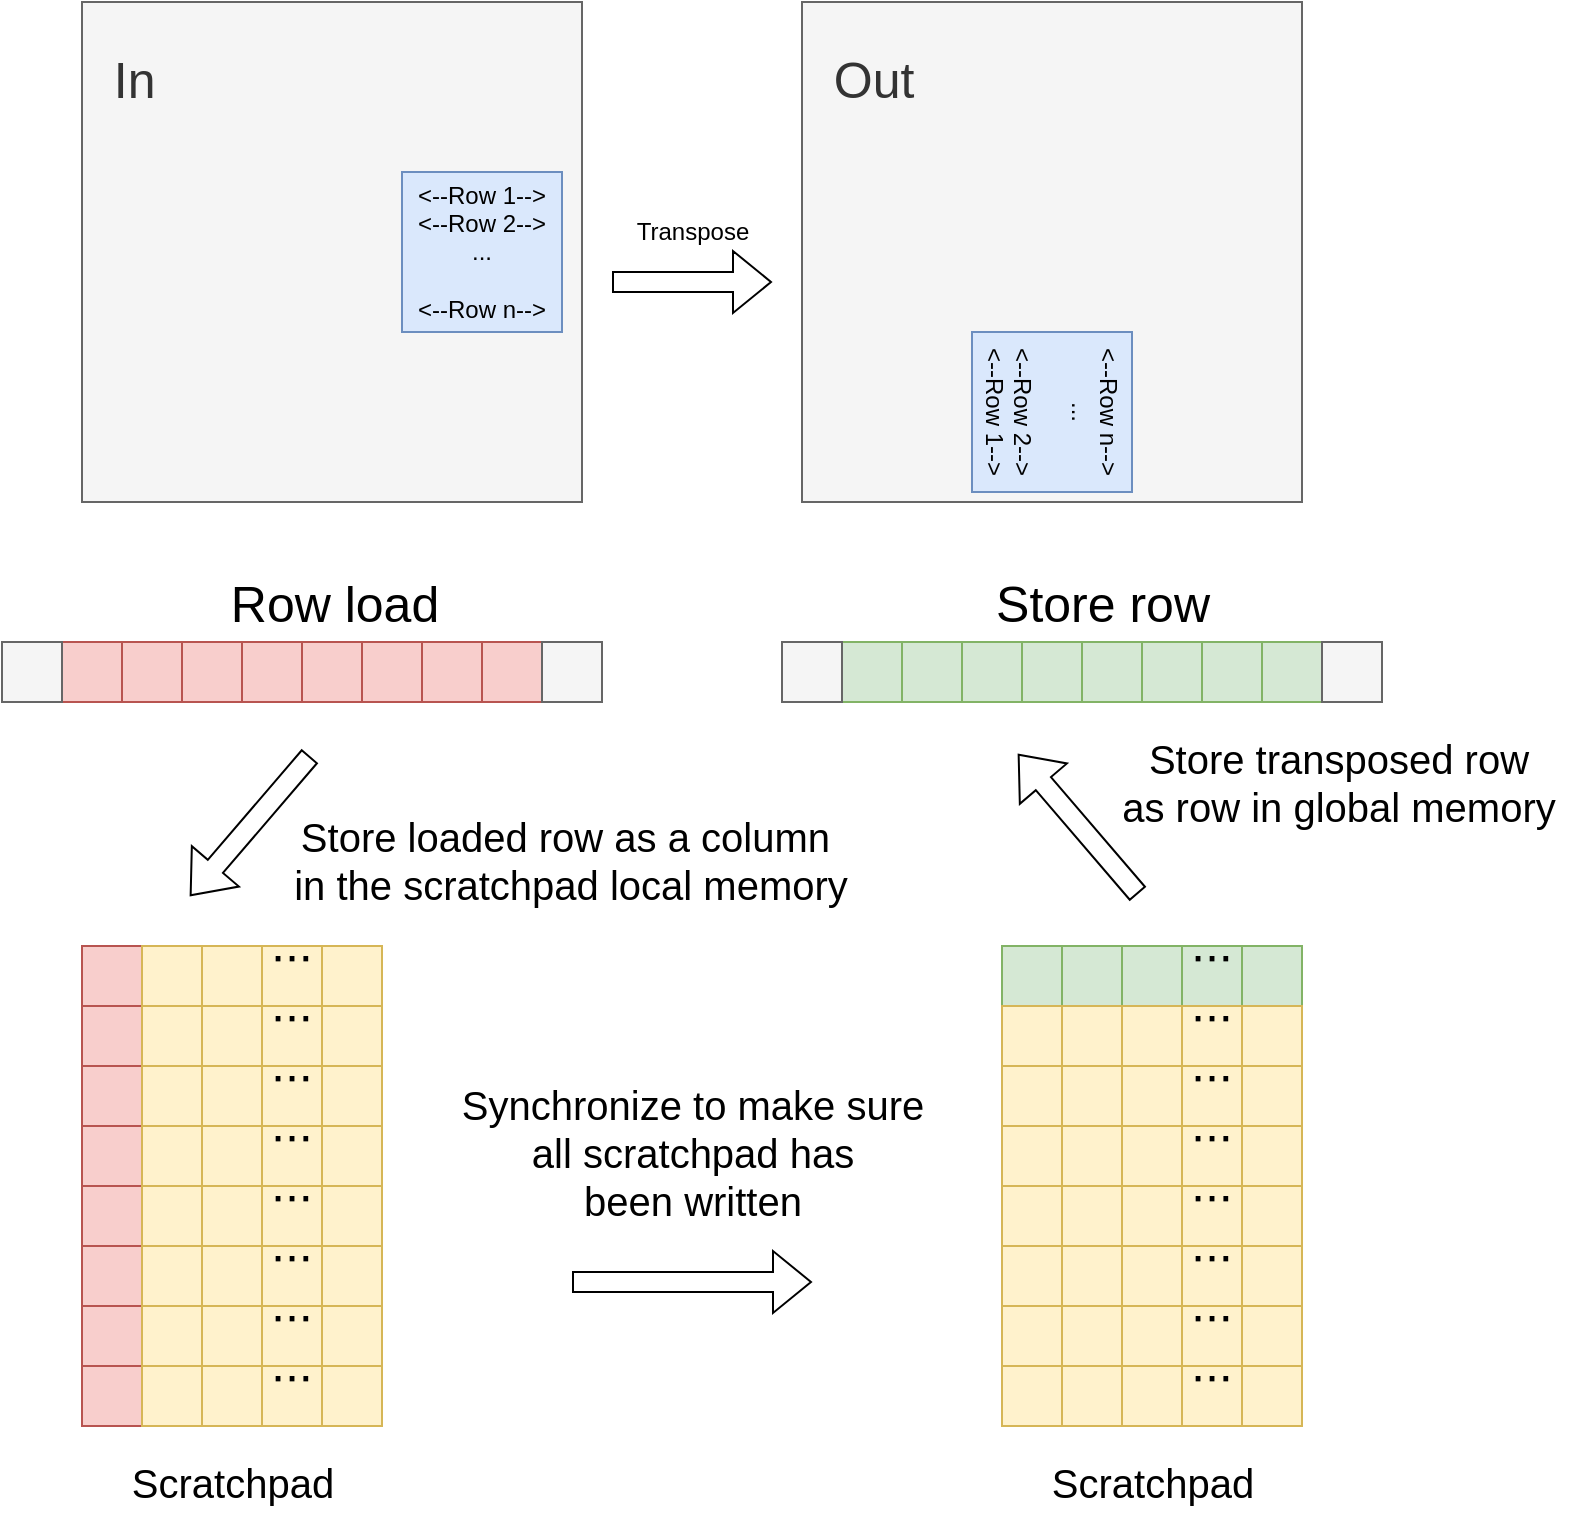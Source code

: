 <mxfile version="22.0.8" type="device">
  <diagram id="FgS90yQwINHz3JSQ8wSD" name="Page-1">
    <mxGraphModel dx="1363" dy="836" grid="1" gridSize="10" guides="1" tooltips="1" connect="1" arrows="1" fold="1" page="1" pageScale="1" pageWidth="850" pageHeight="1100" math="0" shadow="0">
      <root>
        <mxCell id="0" />
        <mxCell id="1" parent="0" />
        <mxCell id="fDnmCRsfkhBNDSyyjOqY-11" value="&amp;nbsp;&lt;div style=&quot;font-size: 25px;&quot; align=&quot;left&quot;&gt;&amp;nbsp; Out&lt;br&gt;&lt;/div&gt;&lt;div align=&quot;left&quot;&gt;&lt;br&gt;&lt;/div&gt;&lt;div align=&quot;left&quot;&gt;&lt;br&gt;&lt;/div&gt;&lt;div align=&quot;left&quot;&gt;&lt;br&gt;&lt;/div&gt;&lt;div align=&quot;left&quot;&gt;&lt;br&gt;&lt;/div&gt;&lt;div align=&quot;left&quot;&gt;&lt;br&gt;&lt;/div&gt;&lt;div align=&quot;left&quot;&gt;&lt;br&gt;&lt;/div&gt;&lt;div align=&quot;left&quot;&gt;&lt;br&gt;&lt;/div&gt;&lt;div align=&quot;left&quot;&gt;&lt;br&gt;&lt;/div&gt;&lt;div align=&quot;left&quot;&gt;&lt;br&gt;&lt;/div&gt;&lt;div align=&quot;left&quot;&gt;&lt;br&gt;&lt;/div&gt;&lt;div align=&quot;left&quot;&gt;&lt;br&gt;&lt;/div&gt;&lt;div align=&quot;left&quot;&gt;&lt;br&gt;&lt;/div&gt;&lt;div align=&quot;left&quot;&gt;&lt;br&gt;&lt;/div&gt;" style="whiteSpace=wrap;html=1;aspect=fixed;fillColor=#f5f5f5;strokeColor=#666666;fontColor=#333333;align=left;" parent="1" vertex="1">
          <mxGeometry x="469" y="270" width="250" height="250" as="geometry" />
        </mxCell>
        <mxCell id="fDnmCRsfkhBNDSyyjOqY-1" value="&amp;nbsp;&lt;div style=&quot;font-size: 25px;&quot; align=&quot;left&quot;&gt;&amp;nbsp; In&lt;br&gt;&lt;/div&gt;&lt;div align=&quot;left&quot;&gt;&lt;br&gt;&lt;/div&gt;&lt;div align=&quot;left&quot;&gt;&lt;br&gt;&lt;/div&gt;&lt;div align=&quot;left&quot;&gt;&lt;br&gt;&lt;/div&gt;&lt;div align=&quot;left&quot;&gt;&lt;br&gt;&lt;/div&gt;&lt;div align=&quot;left&quot;&gt;&lt;br&gt;&lt;/div&gt;&lt;div align=&quot;left&quot;&gt;&lt;br&gt;&lt;/div&gt;&lt;div align=&quot;left&quot;&gt;&lt;br&gt;&lt;/div&gt;&lt;div align=&quot;left&quot;&gt;&lt;br&gt;&lt;/div&gt;&lt;div align=&quot;left&quot;&gt;&lt;br&gt;&lt;/div&gt;&lt;div align=&quot;left&quot;&gt;&lt;br&gt;&lt;/div&gt;&lt;div align=&quot;left&quot;&gt;&lt;br&gt;&lt;/div&gt;&lt;div align=&quot;left&quot;&gt;&lt;br&gt;&lt;/div&gt;&lt;div align=&quot;left&quot;&gt;&lt;br&gt;&lt;/div&gt;" style="whiteSpace=wrap;html=1;aspect=fixed;fillColor=#f5f5f5;strokeColor=#666666;fontColor=#333333;align=left;" parent="1" vertex="1">
          <mxGeometry x="109" y="270" width="250" height="250" as="geometry" />
        </mxCell>
        <mxCell id="fDnmCRsfkhBNDSyyjOqY-2" value="&lt;div&gt;&amp;lt;--Row 1--&amp;gt;&lt;br&gt;&lt;/div&gt;&lt;div&gt;&amp;lt;--Row 2--&amp;gt;&lt;br&gt;&lt;/div&gt;&lt;div&gt;...&lt;/div&gt;&lt;div&gt;&lt;br&gt;&lt;/div&gt;&lt;div&gt;&amp;lt;--Row n--&amp;gt;&lt;br&gt;&lt;/div&gt;" style="whiteSpace=wrap;html=1;aspect=fixed;fillColor=#dae8fc;strokeColor=#6c8ebf;" parent="1" vertex="1">
          <mxGeometry x="269" y="355" width="80" height="80" as="geometry" />
        </mxCell>
        <mxCell id="fDnmCRsfkhBNDSyyjOqY-3" value="" style="shape=flexArrow;endArrow=classic;html=1;rounded=0;" parent="1" edge="1">
          <mxGeometry width="50" height="50" relative="1" as="geometry">
            <mxPoint x="374" y="410" as="sourcePoint" />
            <mxPoint x="454" y="410" as="targetPoint" />
          </mxGeometry>
        </mxCell>
        <mxCell id="fDnmCRsfkhBNDSyyjOqY-9" value="&lt;div&gt;&amp;lt;--Row n--&amp;gt;&lt;br&gt;&lt;/div&gt;&lt;div&gt;...&lt;/div&gt;&lt;div&gt;&lt;br&gt;&lt;/div&gt;&lt;div&gt;&amp;lt;--Row 2--&amp;gt;&lt;br&gt;&lt;/div&gt;&lt;div&gt;&amp;lt;--Row 1--&amp;gt;&lt;br&gt;&lt;/div&gt;" style="whiteSpace=wrap;html=1;aspect=fixed;fillColor=#dae8fc;strokeColor=#6c8ebf;rotation=90;" parent="1" vertex="1">
          <mxGeometry x="554" y="435" width="80" height="80" as="geometry" />
        </mxCell>
        <mxCell id="fDnmCRsfkhBNDSyyjOqY-10" value="Transpose" style="text;html=1;align=center;verticalAlign=middle;resizable=0;points=[];autosize=1;strokeColor=none;fillColor=none;" parent="1" vertex="1">
          <mxGeometry x="374" y="370" width="80" height="30" as="geometry" />
        </mxCell>
        <mxCell id="fDnmCRsfkhBNDSyyjOqY-21" value="Row load" style="text;html=1;align=center;verticalAlign=middle;resizable=0;points=[];autosize=1;strokeColor=none;fillColor=none;fontSize=25;" parent="1" vertex="1">
          <mxGeometry x="170" y="550" width="130" height="40" as="geometry" />
        </mxCell>
        <mxCell id="fDnmCRsfkhBNDSyyjOqY-107" value="&lt;div style=&quot;font-size: 20px;&quot;&gt;&lt;font style=&quot;font-size: 20px;&quot;&gt;Store loaded row as a column&amp;nbsp;&lt;/font&gt;&lt;/div&gt;&lt;div style=&quot;font-size: 20px;&quot;&gt;&lt;font style=&quot;font-size: 20px;&quot;&gt;in the&amp;nbsp;&lt;/font&gt;&lt;span style=&quot;background-color: initial;&quot;&gt;scratchpad local memory&lt;/span&gt;&lt;/div&gt;" style="text;html=1;align=center;verticalAlign=middle;resizable=0;points=[];autosize=1;strokeColor=none;fillColor=none;fontSize=25;" parent="1" vertex="1">
          <mxGeometry x="203" y="669" width="300" height="60" as="geometry" />
        </mxCell>
        <mxCell id="fDnmCRsfkhBNDSyyjOqY-108" value="" style="shape=flexArrow;endArrow=classic;html=1;rounded=0;fontSize=25;" parent="1" edge="1">
          <mxGeometry width="50" height="50" relative="1" as="geometry">
            <mxPoint x="223" y="647" as="sourcePoint" />
            <mxPoint x="163" y="717" as="targetPoint" />
          </mxGeometry>
        </mxCell>
        <mxCell id="fDnmCRsfkhBNDSyyjOqY-111" value="&lt;div&gt;Scratchpad&lt;/div&gt;" style="text;html=1;align=center;verticalAlign=middle;resizable=0;points=[];autosize=1;strokeColor=none;fillColor=none;fontSize=20;" parent="1" vertex="1">
          <mxGeometry x="124" y="990" width="120" height="40" as="geometry" />
        </mxCell>
        <mxCell id="fDnmCRsfkhBNDSyyjOqY-112" value="&lt;div&gt;Scratchpad&lt;/div&gt;" style="text;html=1;align=center;verticalAlign=middle;resizable=0;points=[];autosize=1;strokeColor=none;fillColor=none;fontSize=20;" parent="1" vertex="1">
          <mxGeometry x="584" y="990" width="120" height="40" as="geometry" />
        </mxCell>
        <mxCell id="fDnmCRsfkhBNDSyyjOqY-110" value="&lt;div&gt;Synchronize to make sure&lt;/div&gt;&lt;div&gt;all scratchpad has&lt;br&gt;&lt;/div&gt;&lt;div&gt;been written&lt;br&gt;&lt;/div&gt;" style="text;html=1;align=center;verticalAlign=middle;resizable=0;points=[];autosize=1;strokeColor=none;fillColor=none;fontSize=20;" parent="1" vertex="1">
          <mxGeometry x="289" y="800" width="250" height="90" as="geometry" />
        </mxCell>
        <mxCell id="fDnmCRsfkhBNDSyyjOqY-114" value="" style="shape=flexArrow;endArrow=classic;html=1;rounded=0;fontSize=25;" parent="1" edge="1">
          <mxGeometry width="50" height="50" relative="1" as="geometry">
            <mxPoint x="354" y="910" as="sourcePoint" />
            <mxPoint x="474" y="910" as="targetPoint" />
          </mxGeometry>
        </mxCell>
        <mxCell id="fDnmCRsfkhBNDSyyjOqY-124" value="Store row" style="text;html=1;align=center;verticalAlign=middle;resizable=0;points=[];autosize=1;strokeColor=none;fillColor=none;fontSize=25;" parent="1" vertex="1">
          <mxGeometry x="554" y="550" width="130" height="40" as="geometry" />
        </mxCell>
        <mxCell id="fDnmCRsfkhBNDSyyjOqY-128" value="&lt;div&gt;Store transposed row&lt;/div&gt;&lt;div&gt;as row in global memory&lt;br&gt;&lt;/div&gt;" style="text;html=1;align=center;verticalAlign=middle;resizable=0;points=[];autosize=1;strokeColor=none;fillColor=none;fontSize=20;" parent="1" vertex="1">
          <mxGeometry x="617" y="630" width="240" height="60" as="geometry" />
        </mxCell>
        <mxCell id="YiC09etCRmgrJ6dVuFfC-1" value="" style="group;rotation=-180;flipV=1;flipH=1;" vertex="1" connectable="0" parent="1">
          <mxGeometry x="109" y="742" width="150" height="240" as="geometry" />
        </mxCell>
        <mxCell id="fDnmCRsfkhBNDSyyjOqY-67" value="" style="whiteSpace=wrap;html=1;aspect=fixed;fontSize=25;fillColor=#f8cecc;strokeColor=#b85450;rotation=-180;" parent="YiC09etCRmgrJ6dVuFfC-1" vertex="1">
          <mxGeometry width="30" height="30" as="geometry" />
        </mxCell>
        <mxCell id="fDnmCRsfkhBNDSyyjOqY-68" value="" style="whiteSpace=wrap;html=1;aspect=fixed;fontSize=25;fillColor=#f8cecc;strokeColor=#b85450;rotation=-180;" parent="YiC09etCRmgrJ6dVuFfC-1" vertex="1">
          <mxGeometry y="30" width="30" height="30" as="geometry" />
        </mxCell>
        <mxCell id="fDnmCRsfkhBNDSyyjOqY-69" value="" style="whiteSpace=wrap;html=1;aspect=fixed;fontSize=25;fillColor=#f8cecc;strokeColor=#b85450;rotation=-180;" parent="YiC09etCRmgrJ6dVuFfC-1" vertex="1">
          <mxGeometry y="60" width="30" height="30" as="geometry" />
        </mxCell>
        <mxCell id="fDnmCRsfkhBNDSyyjOqY-70" value="" style="whiteSpace=wrap;html=1;aspect=fixed;fontSize=25;fillColor=#f8cecc;strokeColor=#b85450;rotation=-180;" parent="YiC09etCRmgrJ6dVuFfC-1" vertex="1">
          <mxGeometry y="90" width="30" height="30" as="geometry" />
        </mxCell>
        <mxCell id="fDnmCRsfkhBNDSyyjOqY-71" value="" style="whiteSpace=wrap;html=1;aspect=fixed;fontSize=25;fillColor=#f8cecc;strokeColor=#b85450;rotation=-180;" parent="YiC09etCRmgrJ6dVuFfC-1" vertex="1">
          <mxGeometry y="120" width="30" height="30" as="geometry" />
        </mxCell>
        <mxCell id="fDnmCRsfkhBNDSyyjOqY-72" value="" style="whiteSpace=wrap;html=1;aspect=fixed;fontSize=25;fillColor=#f8cecc;strokeColor=#b85450;rotation=-180;" parent="YiC09etCRmgrJ6dVuFfC-1" vertex="1">
          <mxGeometry y="150" width="30" height="30" as="geometry" />
        </mxCell>
        <mxCell id="fDnmCRsfkhBNDSyyjOqY-73" value="" style="whiteSpace=wrap;html=1;aspect=fixed;fontSize=25;fillColor=#f8cecc;strokeColor=#b85450;rotation=-180;" parent="YiC09etCRmgrJ6dVuFfC-1" vertex="1">
          <mxGeometry y="180" width="30" height="30" as="geometry" />
        </mxCell>
        <mxCell id="fDnmCRsfkhBNDSyyjOqY-74" value="" style="whiteSpace=wrap;html=1;aspect=fixed;fontSize=25;fillColor=#f8cecc;strokeColor=#b85450;rotation=-180;" parent="YiC09etCRmgrJ6dVuFfC-1" vertex="1">
          <mxGeometry y="210" width="30" height="30" as="geometry" />
        </mxCell>
        <mxCell id="fDnmCRsfkhBNDSyyjOqY-75" value="" style="whiteSpace=wrap;html=1;aspect=fixed;fontSize=25;fillColor=#fff2cc;strokeColor=#d6b656;rotation=-180;" parent="YiC09etCRmgrJ6dVuFfC-1" vertex="1">
          <mxGeometry x="30" width="30" height="30" as="geometry" />
        </mxCell>
        <mxCell id="fDnmCRsfkhBNDSyyjOqY-76" value="" style="whiteSpace=wrap;html=1;aspect=fixed;fontSize=25;fillColor=#fff2cc;strokeColor=#d6b656;rotation=-180;" parent="YiC09etCRmgrJ6dVuFfC-1" vertex="1">
          <mxGeometry x="30" y="30" width="30" height="30" as="geometry" />
        </mxCell>
        <mxCell id="fDnmCRsfkhBNDSyyjOqY-77" value="" style="whiteSpace=wrap;html=1;aspect=fixed;fontSize=25;fillColor=#fff2cc;strokeColor=#d6b656;rotation=-180;" parent="YiC09etCRmgrJ6dVuFfC-1" vertex="1">
          <mxGeometry x="30" y="60" width="30" height="30" as="geometry" />
        </mxCell>
        <mxCell id="fDnmCRsfkhBNDSyyjOqY-78" value="" style="whiteSpace=wrap;html=1;aspect=fixed;fontSize=25;fillColor=#fff2cc;strokeColor=#d6b656;rotation=-180;" parent="YiC09etCRmgrJ6dVuFfC-1" vertex="1">
          <mxGeometry x="30" y="90" width="30" height="30" as="geometry" />
        </mxCell>
        <mxCell id="fDnmCRsfkhBNDSyyjOqY-79" value="" style="whiteSpace=wrap;html=1;aspect=fixed;fontSize=25;fillColor=#fff2cc;strokeColor=#d6b656;rotation=-180;" parent="YiC09etCRmgrJ6dVuFfC-1" vertex="1">
          <mxGeometry x="30" y="120" width="30" height="30" as="geometry" />
        </mxCell>
        <mxCell id="fDnmCRsfkhBNDSyyjOqY-80" value="" style="whiteSpace=wrap;html=1;aspect=fixed;fontSize=25;fillColor=#fff2cc;strokeColor=#d6b656;rotation=-180;" parent="YiC09etCRmgrJ6dVuFfC-1" vertex="1">
          <mxGeometry x="30" y="150" width="30" height="30" as="geometry" />
        </mxCell>
        <mxCell id="fDnmCRsfkhBNDSyyjOqY-81" value="" style="whiteSpace=wrap;html=1;aspect=fixed;fontSize=25;fillColor=#fff2cc;strokeColor=#d6b656;rotation=-180;" parent="YiC09etCRmgrJ6dVuFfC-1" vertex="1">
          <mxGeometry x="30" y="180" width="30" height="30" as="geometry" />
        </mxCell>
        <mxCell id="fDnmCRsfkhBNDSyyjOqY-82" value="" style="whiteSpace=wrap;html=1;aspect=fixed;fontSize=25;fillColor=#fff2cc;strokeColor=#d6b656;rotation=-180;" parent="YiC09etCRmgrJ6dVuFfC-1" vertex="1">
          <mxGeometry x="30" y="210" width="30" height="30" as="geometry" />
        </mxCell>
        <mxCell id="fDnmCRsfkhBNDSyyjOqY-83" value="" style="whiteSpace=wrap;html=1;aspect=fixed;fontSize=25;fillColor=#fff2cc;strokeColor=#d6b656;rotation=-180;" parent="YiC09etCRmgrJ6dVuFfC-1" vertex="1">
          <mxGeometry x="60" width="30" height="30" as="geometry" />
        </mxCell>
        <mxCell id="fDnmCRsfkhBNDSyyjOqY-84" value="" style="whiteSpace=wrap;html=1;aspect=fixed;fontSize=25;fillColor=#fff2cc;strokeColor=#d6b656;rotation=-180;" parent="YiC09etCRmgrJ6dVuFfC-1" vertex="1">
          <mxGeometry x="60" y="30" width="30" height="30" as="geometry" />
        </mxCell>
        <mxCell id="fDnmCRsfkhBNDSyyjOqY-85" value="" style="whiteSpace=wrap;html=1;aspect=fixed;fontSize=25;fillColor=#fff2cc;strokeColor=#d6b656;rotation=-180;" parent="YiC09etCRmgrJ6dVuFfC-1" vertex="1">
          <mxGeometry x="60" y="60" width="30" height="30" as="geometry" />
        </mxCell>
        <mxCell id="fDnmCRsfkhBNDSyyjOqY-86" value="" style="whiteSpace=wrap;html=1;aspect=fixed;fontSize=25;fillColor=#fff2cc;strokeColor=#d6b656;rotation=-180;" parent="YiC09etCRmgrJ6dVuFfC-1" vertex="1">
          <mxGeometry x="60" y="90" width="30" height="30" as="geometry" />
        </mxCell>
        <mxCell id="fDnmCRsfkhBNDSyyjOqY-87" value="" style="whiteSpace=wrap;html=1;aspect=fixed;fontSize=25;fillColor=#fff2cc;strokeColor=#d6b656;rotation=-180;" parent="YiC09etCRmgrJ6dVuFfC-1" vertex="1">
          <mxGeometry x="60" y="120" width="30" height="30" as="geometry" />
        </mxCell>
        <mxCell id="fDnmCRsfkhBNDSyyjOqY-88" value="" style="whiteSpace=wrap;html=1;aspect=fixed;fontSize=25;fillColor=#fff2cc;strokeColor=#d6b656;rotation=-180;" parent="YiC09etCRmgrJ6dVuFfC-1" vertex="1">
          <mxGeometry x="60" y="150" width="30" height="30" as="geometry" />
        </mxCell>
        <mxCell id="fDnmCRsfkhBNDSyyjOqY-89" value="" style="whiteSpace=wrap;html=1;aspect=fixed;fontSize=25;fillColor=#fff2cc;strokeColor=#d6b656;rotation=-180;" parent="YiC09etCRmgrJ6dVuFfC-1" vertex="1">
          <mxGeometry x="60" y="180" width="30" height="30" as="geometry" />
        </mxCell>
        <mxCell id="fDnmCRsfkhBNDSyyjOqY-90" value="" style="whiteSpace=wrap;html=1;aspect=fixed;fontSize=25;fillColor=#fff2cc;strokeColor=#d6b656;rotation=-180;" parent="YiC09etCRmgrJ6dVuFfC-1" vertex="1">
          <mxGeometry x="60" y="210" width="30" height="30" as="geometry" />
        </mxCell>
        <mxCell id="fDnmCRsfkhBNDSyyjOqY-91" value="&lt;div&gt;...&lt;/div&gt;" style="whiteSpace=wrap;html=1;aspect=fixed;fontSize=25;fillColor=#fff2cc;strokeColor=#d6b656;rotation=-180;" parent="YiC09etCRmgrJ6dVuFfC-1" vertex="1">
          <mxGeometry x="90" width="30" height="30" as="geometry" />
        </mxCell>
        <mxCell id="fDnmCRsfkhBNDSyyjOqY-92" value="..." style="whiteSpace=wrap;html=1;aspect=fixed;fontSize=25;fillColor=#fff2cc;strokeColor=#d6b656;rotation=-180;" parent="YiC09etCRmgrJ6dVuFfC-1" vertex="1">
          <mxGeometry x="90" y="30" width="30" height="30" as="geometry" />
        </mxCell>
        <mxCell id="fDnmCRsfkhBNDSyyjOqY-93" value="..." style="whiteSpace=wrap;html=1;aspect=fixed;fontSize=25;fillColor=#fff2cc;strokeColor=#d6b656;rotation=-180;" parent="YiC09etCRmgrJ6dVuFfC-1" vertex="1">
          <mxGeometry x="90" y="60" width="30" height="30" as="geometry" />
        </mxCell>
        <mxCell id="fDnmCRsfkhBNDSyyjOqY-94" value="..." style="whiteSpace=wrap;html=1;aspect=fixed;fontSize=25;fillColor=#fff2cc;strokeColor=#d6b656;rotation=-180;" parent="YiC09etCRmgrJ6dVuFfC-1" vertex="1">
          <mxGeometry x="90" y="90" width="30" height="30" as="geometry" />
        </mxCell>
        <mxCell id="fDnmCRsfkhBNDSyyjOqY-95" value="..." style="whiteSpace=wrap;html=1;aspect=fixed;fontSize=25;fillColor=#fff2cc;strokeColor=#d6b656;rotation=-180;" parent="YiC09etCRmgrJ6dVuFfC-1" vertex="1">
          <mxGeometry x="90" y="120" width="30" height="30" as="geometry" />
        </mxCell>
        <mxCell id="fDnmCRsfkhBNDSyyjOqY-96" value="..." style="whiteSpace=wrap;html=1;aspect=fixed;fontSize=25;fillColor=#fff2cc;strokeColor=#d6b656;rotation=-180;" parent="YiC09etCRmgrJ6dVuFfC-1" vertex="1">
          <mxGeometry x="90" y="150" width="30" height="30" as="geometry" />
        </mxCell>
        <mxCell id="fDnmCRsfkhBNDSyyjOqY-97" value="..." style="whiteSpace=wrap;html=1;aspect=fixed;fontSize=25;fillColor=#fff2cc;strokeColor=#d6b656;rotation=-180;" parent="YiC09etCRmgrJ6dVuFfC-1" vertex="1">
          <mxGeometry x="90" y="180" width="30" height="30" as="geometry" />
        </mxCell>
        <mxCell id="fDnmCRsfkhBNDSyyjOqY-98" value="..." style="whiteSpace=wrap;html=1;aspect=fixed;fontSize=25;fillColor=#fff2cc;strokeColor=#d6b656;rotation=-180;" parent="YiC09etCRmgrJ6dVuFfC-1" vertex="1">
          <mxGeometry x="90" y="210" width="30" height="30" as="geometry" />
        </mxCell>
        <mxCell id="fDnmCRsfkhBNDSyyjOqY-99" value="" style="whiteSpace=wrap;html=1;aspect=fixed;fontSize=25;fillColor=#fff2cc;strokeColor=#d6b656;rotation=-180;" parent="YiC09etCRmgrJ6dVuFfC-1" vertex="1">
          <mxGeometry x="120" width="30" height="30" as="geometry" />
        </mxCell>
        <mxCell id="fDnmCRsfkhBNDSyyjOqY-100" value="" style="whiteSpace=wrap;html=1;aspect=fixed;fontSize=25;fillColor=#fff2cc;strokeColor=#d6b656;rotation=-180;" parent="YiC09etCRmgrJ6dVuFfC-1" vertex="1">
          <mxGeometry x="120" y="30" width="30" height="30" as="geometry" />
        </mxCell>
        <mxCell id="fDnmCRsfkhBNDSyyjOqY-101" value="" style="whiteSpace=wrap;html=1;aspect=fixed;fontSize=25;fillColor=#fff2cc;strokeColor=#d6b656;rotation=-180;" parent="YiC09etCRmgrJ6dVuFfC-1" vertex="1">
          <mxGeometry x="120" y="60" width="30" height="30" as="geometry" />
        </mxCell>
        <mxCell id="fDnmCRsfkhBNDSyyjOqY-102" value="" style="whiteSpace=wrap;html=1;aspect=fixed;fontSize=25;fillColor=#fff2cc;strokeColor=#d6b656;rotation=-180;" parent="YiC09etCRmgrJ6dVuFfC-1" vertex="1">
          <mxGeometry x="120" y="90" width="30" height="30" as="geometry" />
        </mxCell>
        <mxCell id="fDnmCRsfkhBNDSyyjOqY-103" value="" style="whiteSpace=wrap;html=1;aspect=fixed;fontSize=25;fillColor=#fff2cc;strokeColor=#d6b656;rotation=-180;" parent="YiC09etCRmgrJ6dVuFfC-1" vertex="1">
          <mxGeometry x="120" y="120" width="30" height="30" as="geometry" />
        </mxCell>
        <mxCell id="fDnmCRsfkhBNDSyyjOqY-104" value="" style="whiteSpace=wrap;html=1;aspect=fixed;fontSize=25;fillColor=#fff2cc;strokeColor=#d6b656;rotation=-180;" parent="YiC09etCRmgrJ6dVuFfC-1" vertex="1">
          <mxGeometry x="120" y="150" width="30" height="30" as="geometry" />
        </mxCell>
        <mxCell id="fDnmCRsfkhBNDSyyjOqY-105" value="" style="whiteSpace=wrap;html=1;aspect=fixed;fontSize=25;fillColor=#fff2cc;strokeColor=#d6b656;rotation=-180;" parent="YiC09etCRmgrJ6dVuFfC-1" vertex="1">
          <mxGeometry x="120" y="180" width="30" height="30" as="geometry" />
        </mxCell>
        <mxCell id="fDnmCRsfkhBNDSyyjOqY-106" value="" style="whiteSpace=wrap;html=1;aspect=fixed;fontSize=25;fillColor=#fff2cc;strokeColor=#d6b656;rotation=-180;" parent="YiC09etCRmgrJ6dVuFfC-1" vertex="1">
          <mxGeometry x="120" y="210" width="30" height="30" as="geometry" />
        </mxCell>
        <mxCell id="YiC09etCRmgrJ6dVuFfC-2" value="" style="group;rotation=-180;direction=east;" vertex="1" connectable="0" parent="1">
          <mxGeometry x="569" y="742" width="150" height="240" as="geometry" />
        </mxCell>
        <mxCell id="fDnmCRsfkhBNDSyyjOqY-22" value="" style="whiteSpace=wrap;html=1;aspect=fixed;fontSize=25;fillColor=#d5e8d4;strokeColor=#82b366;rotation=-180;direction=east;" parent="YiC09etCRmgrJ6dVuFfC-2" vertex="1">
          <mxGeometry width="30" height="30" as="geometry" />
        </mxCell>
        <mxCell id="fDnmCRsfkhBNDSyyjOqY-23" value="" style="whiteSpace=wrap;html=1;aspect=fixed;fontSize=25;fillColor=#fff2cc;strokeColor=#d6b656;rotation=-180;direction=east;" parent="YiC09etCRmgrJ6dVuFfC-2" vertex="1">
          <mxGeometry y="30" width="30" height="30" as="geometry" />
        </mxCell>
        <mxCell id="fDnmCRsfkhBNDSyyjOqY-24" value="" style="whiteSpace=wrap;html=1;aspect=fixed;fontSize=25;fillColor=#fff2cc;strokeColor=#d6b656;rotation=-180;direction=east;" parent="YiC09etCRmgrJ6dVuFfC-2" vertex="1">
          <mxGeometry y="60" width="30" height="30" as="geometry" />
        </mxCell>
        <mxCell id="fDnmCRsfkhBNDSyyjOqY-25" value="" style="whiteSpace=wrap;html=1;aspect=fixed;fontSize=25;fillColor=#fff2cc;strokeColor=#d6b656;rotation=-180;direction=east;" parent="YiC09etCRmgrJ6dVuFfC-2" vertex="1">
          <mxGeometry y="90" width="30" height="30" as="geometry" />
        </mxCell>
        <mxCell id="fDnmCRsfkhBNDSyyjOqY-26" value="" style="whiteSpace=wrap;html=1;aspect=fixed;fontSize=25;fillColor=#fff2cc;strokeColor=#d6b656;rotation=-180;direction=east;" parent="YiC09etCRmgrJ6dVuFfC-2" vertex="1">
          <mxGeometry y="120" width="30" height="30" as="geometry" />
        </mxCell>
        <mxCell id="fDnmCRsfkhBNDSyyjOqY-27" value="" style="whiteSpace=wrap;html=1;aspect=fixed;fontSize=25;fillColor=#fff2cc;strokeColor=#d6b656;rotation=-180;direction=east;" parent="YiC09etCRmgrJ6dVuFfC-2" vertex="1">
          <mxGeometry y="150" width="30" height="30" as="geometry" />
        </mxCell>
        <mxCell id="fDnmCRsfkhBNDSyyjOqY-28" value="" style="whiteSpace=wrap;html=1;aspect=fixed;fontSize=25;fillColor=#fff2cc;strokeColor=#d6b656;rotation=-180;direction=east;" parent="YiC09etCRmgrJ6dVuFfC-2" vertex="1">
          <mxGeometry y="180" width="30" height="30" as="geometry" />
        </mxCell>
        <mxCell id="fDnmCRsfkhBNDSyyjOqY-29" value="" style="whiteSpace=wrap;html=1;aspect=fixed;fontSize=25;fillColor=#fff2cc;strokeColor=#d6b656;rotation=-180;direction=east;" parent="YiC09etCRmgrJ6dVuFfC-2" vertex="1">
          <mxGeometry y="210" width="30" height="30" as="geometry" />
        </mxCell>
        <mxCell id="fDnmCRsfkhBNDSyyjOqY-33" value="" style="whiteSpace=wrap;html=1;aspect=fixed;fontSize=25;fillColor=#d5e8d4;strokeColor=#82b366;rotation=-180;direction=east;" parent="YiC09etCRmgrJ6dVuFfC-2" vertex="1">
          <mxGeometry x="30" width="30" height="30" as="geometry" />
        </mxCell>
        <mxCell id="fDnmCRsfkhBNDSyyjOqY-34" value="" style="whiteSpace=wrap;html=1;aspect=fixed;fontSize=25;fillColor=#fff2cc;strokeColor=#d6b656;rotation=-180;direction=east;" parent="YiC09etCRmgrJ6dVuFfC-2" vertex="1">
          <mxGeometry x="30" y="30" width="30" height="30" as="geometry" />
        </mxCell>
        <mxCell id="fDnmCRsfkhBNDSyyjOqY-35" value="" style="whiteSpace=wrap;html=1;aspect=fixed;fontSize=25;fillColor=#fff2cc;strokeColor=#d6b656;rotation=-180;direction=east;" parent="YiC09etCRmgrJ6dVuFfC-2" vertex="1">
          <mxGeometry x="30" y="60" width="30" height="30" as="geometry" />
        </mxCell>
        <mxCell id="fDnmCRsfkhBNDSyyjOqY-36" value="" style="whiteSpace=wrap;html=1;aspect=fixed;fontSize=25;fillColor=#fff2cc;strokeColor=#d6b656;rotation=-180;direction=east;" parent="YiC09etCRmgrJ6dVuFfC-2" vertex="1">
          <mxGeometry x="30" y="90" width="30" height="30" as="geometry" />
        </mxCell>
        <mxCell id="fDnmCRsfkhBNDSyyjOqY-37" value="" style="whiteSpace=wrap;html=1;aspect=fixed;fontSize=25;fillColor=#fff2cc;strokeColor=#d6b656;rotation=-180;direction=east;" parent="YiC09etCRmgrJ6dVuFfC-2" vertex="1">
          <mxGeometry x="30" y="120" width="30" height="30" as="geometry" />
        </mxCell>
        <mxCell id="fDnmCRsfkhBNDSyyjOqY-38" value="" style="whiteSpace=wrap;html=1;aspect=fixed;fontSize=25;fillColor=#fff2cc;strokeColor=#d6b656;rotation=-180;direction=east;" parent="YiC09etCRmgrJ6dVuFfC-2" vertex="1">
          <mxGeometry x="30" y="150" width="30" height="30" as="geometry" />
        </mxCell>
        <mxCell id="fDnmCRsfkhBNDSyyjOqY-39" value="" style="whiteSpace=wrap;html=1;aspect=fixed;fontSize=25;fillColor=#fff2cc;strokeColor=#d6b656;rotation=-180;direction=east;" parent="YiC09etCRmgrJ6dVuFfC-2" vertex="1">
          <mxGeometry x="30" y="180" width="30" height="30" as="geometry" />
        </mxCell>
        <mxCell id="fDnmCRsfkhBNDSyyjOqY-40" value="" style="whiteSpace=wrap;html=1;aspect=fixed;fontSize=25;fillColor=#fff2cc;strokeColor=#d6b656;rotation=-180;direction=east;" parent="YiC09etCRmgrJ6dVuFfC-2" vertex="1">
          <mxGeometry x="30" y="210" width="30" height="30" as="geometry" />
        </mxCell>
        <mxCell id="fDnmCRsfkhBNDSyyjOqY-41" value="" style="whiteSpace=wrap;html=1;aspect=fixed;fontSize=25;fillColor=#d5e8d4;strokeColor=#82b366;rotation=-180;direction=east;" parent="YiC09etCRmgrJ6dVuFfC-2" vertex="1">
          <mxGeometry x="60" width="30" height="30" as="geometry" />
        </mxCell>
        <mxCell id="fDnmCRsfkhBNDSyyjOqY-42" value="" style="whiteSpace=wrap;html=1;aspect=fixed;fontSize=25;fillColor=#fff2cc;strokeColor=#d6b656;rotation=-180;direction=east;" parent="YiC09etCRmgrJ6dVuFfC-2" vertex="1">
          <mxGeometry x="60" y="30" width="30" height="30" as="geometry" />
        </mxCell>
        <mxCell id="fDnmCRsfkhBNDSyyjOqY-43" value="" style="whiteSpace=wrap;html=1;aspect=fixed;fontSize=25;fillColor=#fff2cc;strokeColor=#d6b656;rotation=-180;direction=east;" parent="YiC09etCRmgrJ6dVuFfC-2" vertex="1">
          <mxGeometry x="60" y="60" width="30" height="30" as="geometry" />
        </mxCell>
        <mxCell id="fDnmCRsfkhBNDSyyjOqY-44" value="" style="whiteSpace=wrap;html=1;aspect=fixed;fontSize=25;fillColor=#fff2cc;strokeColor=#d6b656;rotation=-180;direction=east;" parent="YiC09etCRmgrJ6dVuFfC-2" vertex="1">
          <mxGeometry x="60" y="90" width="30" height="30" as="geometry" />
        </mxCell>
        <mxCell id="fDnmCRsfkhBNDSyyjOqY-45" value="" style="whiteSpace=wrap;html=1;aspect=fixed;fontSize=25;fillColor=#fff2cc;strokeColor=#d6b656;rotation=-180;direction=east;" parent="YiC09etCRmgrJ6dVuFfC-2" vertex="1">
          <mxGeometry x="60" y="120" width="30" height="30" as="geometry" />
        </mxCell>
        <mxCell id="fDnmCRsfkhBNDSyyjOqY-46" value="" style="whiteSpace=wrap;html=1;aspect=fixed;fontSize=25;fillColor=#fff2cc;strokeColor=#d6b656;rotation=-180;direction=east;" parent="YiC09etCRmgrJ6dVuFfC-2" vertex="1">
          <mxGeometry x="60" y="150" width="30" height="30" as="geometry" />
        </mxCell>
        <mxCell id="fDnmCRsfkhBNDSyyjOqY-47" value="" style="whiteSpace=wrap;html=1;aspect=fixed;fontSize=25;fillColor=#fff2cc;strokeColor=#d6b656;rotation=-180;direction=east;" parent="YiC09etCRmgrJ6dVuFfC-2" vertex="1">
          <mxGeometry x="60" y="180" width="30" height="30" as="geometry" />
        </mxCell>
        <mxCell id="fDnmCRsfkhBNDSyyjOqY-48" value="" style="whiteSpace=wrap;html=1;aspect=fixed;fontSize=25;fillColor=#fff2cc;strokeColor=#d6b656;rotation=-180;direction=east;" parent="YiC09etCRmgrJ6dVuFfC-2" vertex="1">
          <mxGeometry x="60" y="210" width="30" height="30" as="geometry" />
        </mxCell>
        <mxCell id="fDnmCRsfkhBNDSyyjOqY-49" value="&lt;div&gt;...&lt;/div&gt;" style="whiteSpace=wrap;html=1;aspect=fixed;fontSize=25;fillColor=#d5e8d4;strokeColor=#82b366;rotation=-180;direction=east;" parent="YiC09etCRmgrJ6dVuFfC-2" vertex="1">
          <mxGeometry x="90" width="30" height="30" as="geometry" />
        </mxCell>
        <mxCell id="fDnmCRsfkhBNDSyyjOqY-50" value="..." style="whiteSpace=wrap;html=1;aspect=fixed;fontSize=25;fillColor=#fff2cc;strokeColor=#d6b656;rotation=-180;direction=east;" parent="YiC09etCRmgrJ6dVuFfC-2" vertex="1">
          <mxGeometry x="90" y="30" width="30" height="30" as="geometry" />
        </mxCell>
        <mxCell id="fDnmCRsfkhBNDSyyjOqY-51" value="..." style="whiteSpace=wrap;html=1;aspect=fixed;fontSize=25;fillColor=#fff2cc;strokeColor=#d6b656;rotation=-180;direction=east;" parent="YiC09etCRmgrJ6dVuFfC-2" vertex="1">
          <mxGeometry x="90" y="60" width="30" height="30" as="geometry" />
        </mxCell>
        <mxCell id="fDnmCRsfkhBNDSyyjOqY-52" value="..." style="whiteSpace=wrap;html=1;aspect=fixed;fontSize=25;fillColor=#fff2cc;strokeColor=#d6b656;rotation=-180;direction=east;" parent="YiC09etCRmgrJ6dVuFfC-2" vertex="1">
          <mxGeometry x="90" y="90" width="30" height="30" as="geometry" />
        </mxCell>
        <mxCell id="fDnmCRsfkhBNDSyyjOqY-53" value="..." style="whiteSpace=wrap;html=1;aspect=fixed;fontSize=25;fillColor=#fff2cc;strokeColor=#d6b656;rotation=-180;direction=east;" parent="YiC09etCRmgrJ6dVuFfC-2" vertex="1">
          <mxGeometry x="90" y="120" width="30" height="30" as="geometry" />
        </mxCell>
        <mxCell id="fDnmCRsfkhBNDSyyjOqY-54" value="..." style="whiteSpace=wrap;html=1;aspect=fixed;fontSize=25;fillColor=#fff2cc;strokeColor=#d6b656;rotation=-180;direction=east;" parent="YiC09etCRmgrJ6dVuFfC-2" vertex="1">
          <mxGeometry x="90" y="150" width="30" height="30" as="geometry" />
        </mxCell>
        <mxCell id="fDnmCRsfkhBNDSyyjOqY-55" value="..." style="whiteSpace=wrap;html=1;aspect=fixed;fontSize=25;fillColor=#fff2cc;strokeColor=#d6b656;rotation=-180;direction=east;" parent="YiC09etCRmgrJ6dVuFfC-2" vertex="1">
          <mxGeometry x="90" y="180" width="30" height="30" as="geometry" />
        </mxCell>
        <mxCell id="fDnmCRsfkhBNDSyyjOqY-56" value="..." style="whiteSpace=wrap;html=1;aspect=fixed;fontSize=25;fillColor=#fff2cc;strokeColor=#d6b656;rotation=-180;direction=east;" parent="YiC09etCRmgrJ6dVuFfC-2" vertex="1">
          <mxGeometry x="90" y="210" width="30" height="30" as="geometry" />
        </mxCell>
        <mxCell id="fDnmCRsfkhBNDSyyjOqY-57" value="" style="whiteSpace=wrap;html=1;aspect=fixed;fontSize=25;fillColor=#d5e8d4;strokeColor=#82b366;rotation=-180;direction=east;" parent="YiC09etCRmgrJ6dVuFfC-2" vertex="1">
          <mxGeometry x="120" width="30" height="30" as="geometry" />
        </mxCell>
        <mxCell id="fDnmCRsfkhBNDSyyjOqY-58" value="" style="whiteSpace=wrap;html=1;aspect=fixed;fontSize=25;fillColor=#fff2cc;strokeColor=#d6b656;rotation=-180;direction=east;" parent="YiC09etCRmgrJ6dVuFfC-2" vertex="1">
          <mxGeometry x="120" y="30" width="30" height="30" as="geometry" />
        </mxCell>
        <mxCell id="fDnmCRsfkhBNDSyyjOqY-59" value="" style="whiteSpace=wrap;html=1;aspect=fixed;fontSize=25;fillColor=#fff2cc;strokeColor=#d6b656;rotation=-180;direction=east;" parent="YiC09etCRmgrJ6dVuFfC-2" vertex="1">
          <mxGeometry x="120" y="60" width="30" height="30" as="geometry" />
        </mxCell>
        <mxCell id="fDnmCRsfkhBNDSyyjOqY-60" value="" style="whiteSpace=wrap;html=1;aspect=fixed;fontSize=25;fillColor=#fff2cc;strokeColor=#d6b656;rotation=-180;direction=east;" parent="YiC09etCRmgrJ6dVuFfC-2" vertex="1">
          <mxGeometry x="120" y="90" width="30" height="30" as="geometry" />
        </mxCell>
        <mxCell id="fDnmCRsfkhBNDSyyjOqY-61" value="" style="whiteSpace=wrap;html=1;aspect=fixed;fontSize=25;fillColor=#fff2cc;strokeColor=#d6b656;rotation=-180;direction=east;" parent="YiC09etCRmgrJ6dVuFfC-2" vertex="1">
          <mxGeometry x="120" y="120" width="30" height="30" as="geometry" />
        </mxCell>
        <mxCell id="fDnmCRsfkhBNDSyyjOqY-62" value="" style="whiteSpace=wrap;html=1;aspect=fixed;fontSize=25;fillColor=#fff2cc;strokeColor=#d6b656;rotation=-180;direction=east;" parent="YiC09etCRmgrJ6dVuFfC-2" vertex="1">
          <mxGeometry x="120" y="150" width="30" height="30" as="geometry" />
        </mxCell>
        <mxCell id="fDnmCRsfkhBNDSyyjOqY-63" value="" style="whiteSpace=wrap;html=1;aspect=fixed;fontSize=25;fillColor=#fff2cc;strokeColor=#d6b656;rotation=-180;direction=east;" parent="YiC09etCRmgrJ6dVuFfC-2" vertex="1">
          <mxGeometry x="120" y="180" width="30" height="30" as="geometry" />
        </mxCell>
        <mxCell id="fDnmCRsfkhBNDSyyjOqY-64" value="" style="whiteSpace=wrap;html=1;aspect=fixed;fontSize=25;fillColor=#fff2cc;strokeColor=#d6b656;rotation=-180;direction=east;" parent="YiC09etCRmgrJ6dVuFfC-2" vertex="1">
          <mxGeometry x="120" y="210" width="30" height="30" as="geometry" />
        </mxCell>
        <mxCell id="YiC09etCRmgrJ6dVuFfC-5" value="" style="group" vertex="1" connectable="0" parent="1">
          <mxGeometry x="69" y="590" width="690" height="30" as="geometry" />
        </mxCell>
        <mxCell id="fDnmCRsfkhBNDSyyjOqY-12" value="" style="whiteSpace=wrap;html=1;aspect=fixed;fontSize=25;fillColor=#f8cecc;strokeColor=#b85450;" parent="YiC09etCRmgrJ6dVuFfC-5" vertex="1">
          <mxGeometry x="30" width="30" height="30" as="geometry" />
        </mxCell>
        <mxCell id="fDnmCRsfkhBNDSyyjOqY-13" value="" style="whiteSpace=wrap;html=1;aspect=fixed;fontSize=25;fillColor=#f8cecc;strokeColor=#b85450;" parent="YiC09etCRmgrJ6dVuFfC-5" vertex="1">
          <mxGeometry x="60" width="30" height="30" as="geometry" />
        </mxCell>
        <mxCell id="fDnmCRsfkhBNDSyyjOqY-14" value="" style="whiteSpace=wrap;html=1;aspect=fixed;fontSize=25;fillColor=#f8cecc;strokeColor=#b85450;" parent="YiC09etCRmgrJ6dVuFfC-5" vertex="1">
          <mxGeometry x="90" width="30" height="30" as="geometry" />
        </mxCell>
        <mxCell id="fDnmCRsfkhBNDSyyjOqY-15" value="" style="whiteSpace=wrap;html=1;aspect=fixed;fontSize=25;fillColor=#f8cecc;strokeColor=#b85450;" parent="YiC09etCRmgrJ6dVuFfC-5" vertex="1">
          <mxGeometry x="120" width="30" height="30" as="geometry" />
        </mxCell>
        <mxCell id="fDnmCRsfkhBNDSyyjOqY-16" value="" style="whiteSpace=wrap;html=1;aspect=fixed;fontSize=25;fillColor=#f8cecc;strokeColor=#b85450;" parent="YiC09etCRmgrJ6dVuFfC-5" vertex="1">
          <mxGeometry x="150" width="30" height="30" as="geometry" />
        </mxCell>
        <mxCell id="fDnmCRsfkhBNDSyyjOqY-17" value="" style="whiteSpace=wrap;html=1;aspect=fixed;fontSize=25;fillColor=#f8cecc;strokeColor=#b85450;" parent="YiC09etCRmgrJ6dVuFfC-5" vertex="1">
          <mxGeometry x="180" width="30" height="30" as="geometry" />
        </mxCell>
        <mxCell id="fDnmCRsfkhBNDSyyjOqY-18" value="" style="whiteSpace=wrap;html=1;aspect=fixed;fontSize=25;fillColor=#f8cecc;strokeColor=#b85450;" parent="YiC09etCRmgrJ6dVuFfC-5" vertex="1">
          <mxGeometry x="210" width="30" height="30" as="geometry" />
        </mxCell>
        <mxCell id="fDnmCRsfkhBNDSyyjOqY-19" value="" style="whiteSpace=wrap;html=1;aspect=fixed;fontSize=25;fillColor=#f8cecc;strokeColor=#b85450;" parent="YiC09etCRmgrJ6dVuFfC-5" vertex="1">
          <mxGeometry x="240" width="30" height="30" as="geometry" />
        </mxCell>
        <mxCell id="fDnmCRsfkhBNDSyyjOqY-65" value="" style="whiteSpace=wrap;html=1;aspect=fixed;fontSize=25;fillColor=#f5f5f5;strokeColor=#666666;fontColor=#333333;" parent="YiC09etCRmgrJ6dVuFfC-5" vertex="1">
          <mxGeometry x="270" width="30" height="30" as="geometry" />
        </mxCell>
        <mxCell id="fDnmCRsfkhBNDSyyjOqY-66" value="" style="whiteSpace=wrap;html=1;aspect=fixed;fontSize=25;fillColor=#f5f5f5;strokeColor=#666666;fontColor=#333333;" parent="YiC09etCRmgrJ6dVuFfC-5" vertex="1">
          <mxGeometry width="30" height="30" as="geometry" />
        </mxCell>
        <mxCell id="fDnmCRsfkhBNDSyyjOqY-116" value="" style="whiteSpace=wrap;html=1;aspect=fixed;fontSize=25;fillColor=#d5e8d4;strokeColor=#82b366;" parent="YiC09etCRmgrJ6dVuFfC-5" vertex="1">
          <mxGeometry x="420" width="30" height="30" as="geometry" />
        </mxCell>
        <mxCell id="fDnmCRsfkhBNDSyyjOqY-117" value="" style="whiteSpace=wrap;html=1;aspect=fixed;fontSize=25;fillColor=#d5e8d4;strokeColor=#82b366;" parent="YiC09etCRmgrJ6dVuFfC-5" vertex="1">
          <mxGeometry x="450" width="30" height="30" as="geometry" />
        </mxCell>
        <mxCell id="fDnmCRsfkhBNDSyyjOqY-118" value="" style="whiteSpace=wrap;html=1;aspect=fixed;fontSize=25;fillColor=#d5e8d4;strokeColor=#82b366;" parent="YiC09etCRmgrJ6dVuFfC-5" vertex="1">
          <mxGeometry x="480" width="30" height="30" as="geometry" />
        </mxCell>
        <mxCell id="fDnmCRsfkhBNDSyyjOqY-119" value="" style="whiteSpace=wrap;html=1;aspect=fixed;fontSize=25;fillColor=#d5e8d4;strokeColor=#82b366;" parent="YiC09etCRmgrJ6dVuFfC-5" vertex="1">
          <mxGeometry x="510" width="30" height="30" as="geometry" />
        </mxCell>
        <mxCell id="fDnmCRsfkhBNDSyyjOqY-120" value="" style="whiteSpace=wrap;html=1;aspect=fixed;fontSize=25;fillColor=#d5e8d4;strokeColor=#82b366;" parent="YiC09etCRmgrJ6dVuFfC-5" vertex="1">
          <mxGeometry x="540" width="30" height="30" as="geometry" />
        </mxCell>
        <mxCell id="fDnmCRsfkhBNDSyyjOqY-121" value="" style="whiteSpace=wrap;html=1;aspect=fixed;fontSize=25;fillColor=#d5e8d4;strokeColor=#82b366;" parent="YiC09etCRmgrJ6dVuFfC-5" vertex="1">
          <mxGeometry x="570" width="30" height="30" as="geometry" />
        </mxCell>
        <mxCell id="fDnmCRsfkhBNDSyyjOqY-122" value="" style="whiteSpace=wrap;html=1;aspect=fixed;fontSize=25;fillColor=#d5e8d4;strokeColor=#82b366;" parent="YiC09etCRmgrJ6dVuFfC-5" vertex="1">
          <mxGeometry x="600" width="30" height="30" as="geometry" />
        </mxCell>
        <mxCell id="fDnmCRsfkhBNDSyyjOqY-123" value="" style="whiteSpace=wrap;html=1;aspect=fixed;fontSize=25;fillColor=#d5e8d4;strokeColor=#82b366;" parent="YiC09etCRmgrJ6dVuFfC-5" vertex="1">
          <mxGeometry x="630" width="30" height="30" as="geometry" />
        </mxCell>
        <mxCell id="fDnmCRsfkhBNDSyyjOqY-125" value="" style="whiteSpace=wrap;html=1;aspect=fixed;fontSize=25;fillColor=#f5f5f5;strokeColor=#666666;fontColor=#333333;" parent="YiC09etCRmgrJ6dVuFfC-5" vertex="1">
          <mxGeometry x="660" width="30" height="30" as="geometry" />
        </mxCell>
        <mxCell id="fDnmCRsfkhBNDSyyjOqY-126" value="" style="whiteSpace=wrap;html=1;aspect=fixed;fontSize=25;fillColor=#f5f5f5;strokeColor=#666666;fontColor=#333333;" parent="YiC09etCRmgrJ6dVuFfC-5" vertex="1">
          <mxGeometry x="390" width="30" height="30" as="geometry" />
        </mxCell>
        <mxCell id="YiC09etCRmgrJ6dVuFfC-6" value="" style="shape=flexArrow;endArrow=classic;html=1;rounded=0;fontSize=25;" edge="1" parent="1">
          <mxGeometry width="50" height="50" relative="1" as="geometry">
            <mxPoint x="637" y="716.0" as="sourcePoint" />
            <mxPoint x="577" y="646.0" as="targetPoint" />
          </mxGeometry>
        </mxCell>
      </root>
    </mxGraphModel>
  </diagram>
</mxfile>
